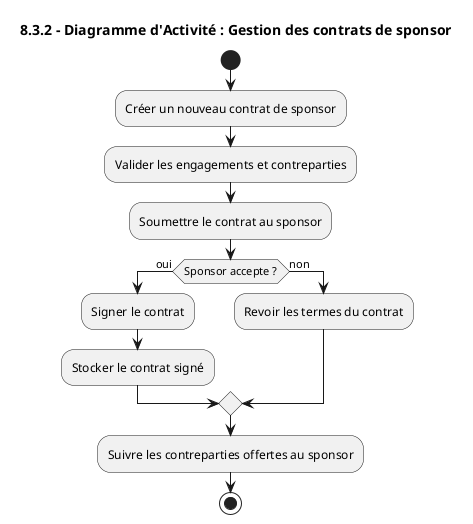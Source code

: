 @startuml
!pragma layout smetana
title 8.3.2 - Diagramme d'Activité : Gestion des contrats de sponsor

start
:Créer un nouveau contrat de sponsor;
:Valider les engagements et contreparties;
:Soumettre le contrat au sponsor;
if (Sponsor accepte ?) then (oui)
    :Signer le contrat;
    :Stocker le contrat signé;
else (non)
    :Revoir les termes du contrat;
endif
:Suivre les contreparties offertes au sponsor;
stop
@enduml
